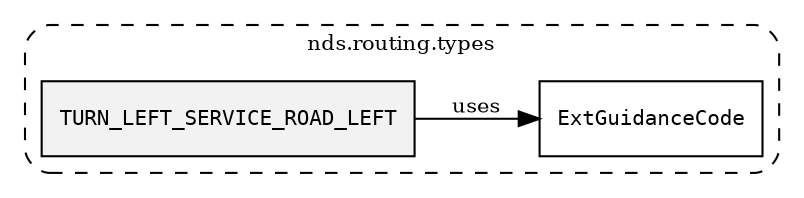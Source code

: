 /**
 * This dot file creates symbol collaboration diagram for TURN_LEFT_SERVICE_ROAD_LEFT.
 */
digraph ZSERIO
{
    node [shape=box, fontsize=10];
    rankdir="LR";
    fontsize=10;
    tooltip="TURN_LEFT_SERVICE_ROAD_LEFT collaboration diagram";

    subgraph "cluster_nds.routing.types"
    {
        style="dashed, rounded";
        label="nds.routing.types";
        tooltip="Package nds.routing.types";
        href="../../../content/packages/nds.routing.types.html#Package-nds-routing-types";
        target="_parent";

        "TURN_LEFT_SERVICE_ROAD_LEFT" [style="filled", fillcolor="#0000000D", target="_parent", label=<<font face="monospace"><table align="center" border="0" cellspacing="0" cellpadding="0"><tr><td href="../../../content/packages/nds.routing.types.html#Constant-TURN_LEFT_SERVICE_ROAD_LEFT" title="Constant defined in nds.routing.types">TURN_LEFT_SERVICE_ROAD_LEFT</td></tr></table></font>>];
        "ExtGuidanceCode" [target="_parent", label=<<font face="monospace"><table align="center" border="0" cellspacing="0" cellpadding="0"><tr><td href="../../../content/packages/nds.routing.types.html#Subtype-ExtGuidanceCode" title="Subtype defined in nds.routing.types">ExtGuidanceCode</td></tr></table></font>>];
    }

    "TURN_LEFT_SERVICE_ROAD_LEFT" -> "ExtGuidanceCode" [label="uses", fontsize=10];
}
